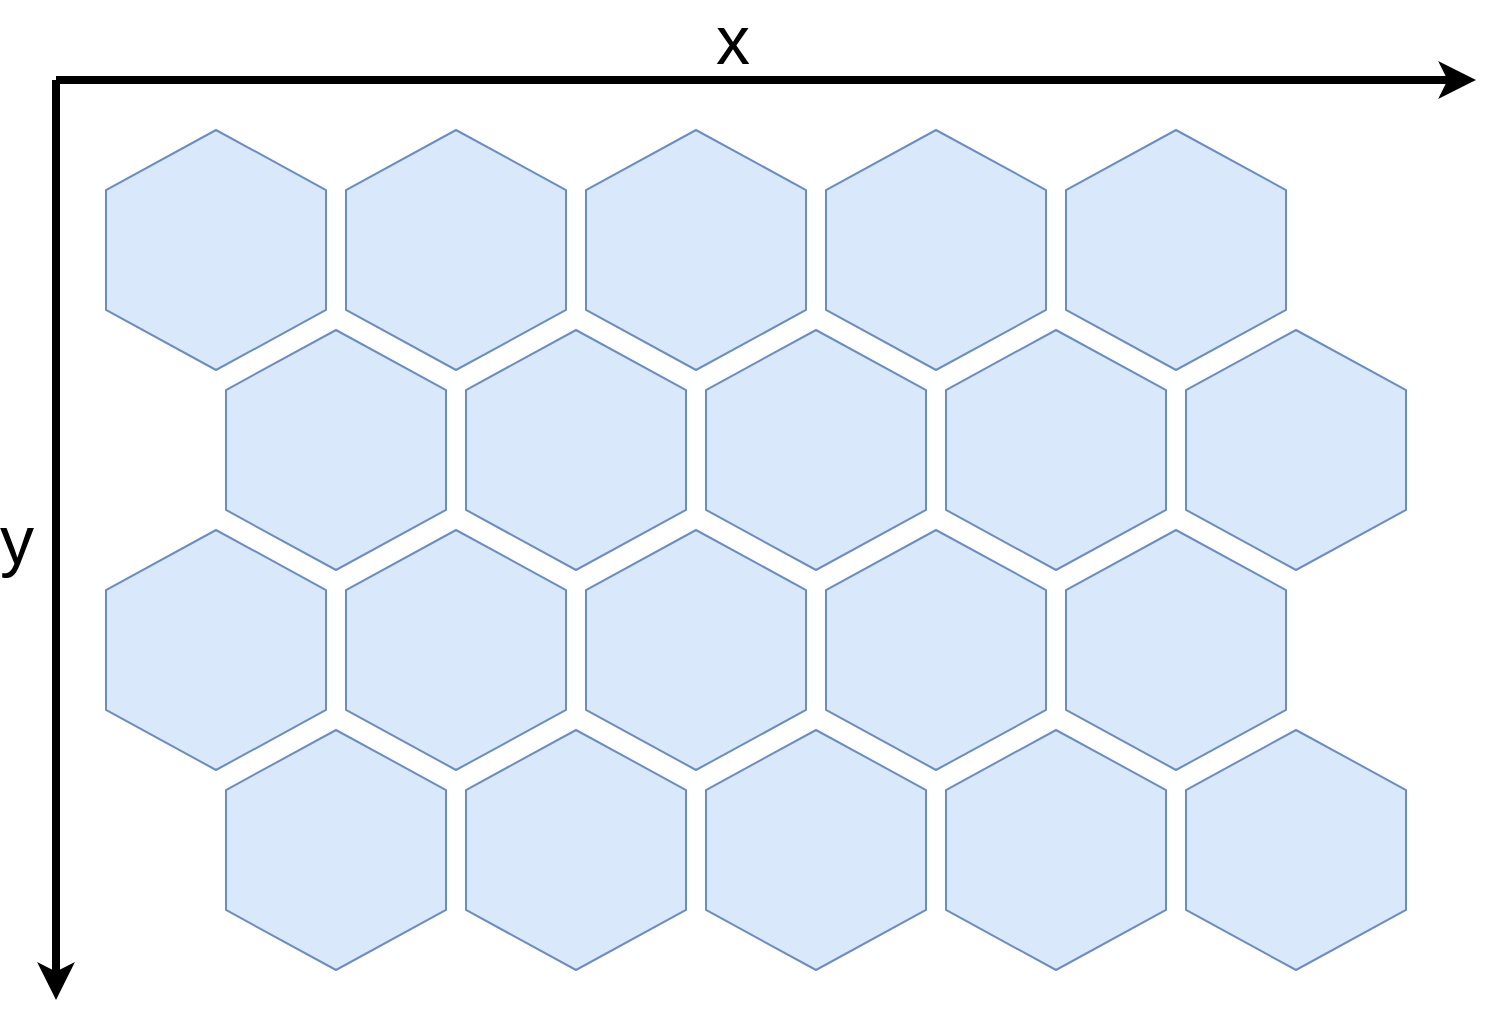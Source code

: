 <mxfile version="14.5.1" type="device"><diagram id="GP-WJVl9he3jkR-bPYZT" name="Seite-1"><mxGraphModel dx="1102" dy="927" grid="1" gridSize="10" guides="1" tooltips="1" connect="1" arrows="1" fold="1" page="1" pageScale="1" pageWidth="827" pageHeight="1169" math="0" shadow="0"><root><mxCell id="0"/><mxCell id="1" parent="0"/><mxCell id="L7-cAFyjCHAsfAEFXlx_-40" value="" style="shape=hexagon;perimeter=hexagonPerimeter2;whiteSpace=wrap;html=1;fixedSize=1;size=30;rotation=-90;fillColor=#dae8fc;strokeColor=#6c8ebf;" vertex="1" parent="1"><mxGeometry x="160" y="240" width="120" height="110" as="geometry"/></mxCell><mxCell id="L7-cAFyjCHAsfAEFXlx_-41" value="" style="shape=hexagon;perimeter=hexagonPerimeter2;whiteSpace=wrap;html=1;fixedSize=1;size=30;rotation=-90;fillColor=#dae8fc;strokeColor=#6c8ebf;" vertex="1" parent="1"><mxGeometry x="220" y="340" width="120" height="110" as="geometry"/></mxCell><mxCell id="L7-cAFyjCHAsfAEFXlx_-42" value="" style="shape=hexagon;perimeter=hexagonPerimeter2;whiteSpace=wrap;html=1;fixedSize=1;size=30;rotation=-90;fillColor=#dae8fc;strokeColor=#6c8ebf;" vertex="1" parent="1"><mxGeometry x="280" y="240" width="120" height="110" as="geometry"/></mxCell><mxCell id="L7-cAFyjCHAsfAEFXlx_-43" value="" style="shape=hexagon;perimeter=hexagonPerimeter2;whiteSpace=wrap;html=1;fixedSize=1;size=30;rotation=-90;fillColor=#dae8fc;strokeColor=#6c8ebf;" vertex="1" parent="1"><mxGeometry x="340" y="340" width="120" height="110" as="geometry"/></mxCell><mxCell id="L7-cAFyjCHAsfAEFXlx_-44" value="" style="shape=hexagon;perimeter=hexagonPerimeter2;whiteSpace=wrap;html=1;fixedSize=1;size=30;rotation=-90;fillColor=#dae8fc;strokeColor=#6c8ebf;" vertex="1" parent="1"><mxGeometry x="400" y="240" width="120" height="110" as="geometry"/></mxCell><mxCell id="L7-cAFyjCHAsfAEFXlx_-45" value="" style="shape=hexagon;perimeter=hexagonPerimeter2;whiteSpace=wrap;html=1;fixedSize=1;size=30;rotation=-90;fillColor=#dae8fc;strokeColor=#6c8ebf;" vertex="1" parent="1"><mxGeometry x="460" y="340" width="120" height="110" as="geometry"/></mxCell><mxCell id="L7-cAFyjCHAsfAEFXlx_-46" value="" style="shape=hexagon;perimeter=hexagonPerimeter2;whiteSpace=wrap;html=1;fixedSize=1;size=30;rotation=-90;fillColor=#dae8fc;strokeColor=#6c8ebf;" vertex="1" parent="1"><mxGeometry x="160" y="440" width="120" height="110" as="geometry"/></mxCell><mxCell id="L7-cAFyjCHAsfAEFXlx_-47" value="" style="shape=hexagon;perimeter=hexagonPerimeter2;whiteSpace=wrap;html=1;fixedSize=1;size=30;rotation=-90;fillColor=#dae8fc;strokeColor=#6c8ebf;" vertex="1" parent="1"><mxGeometry x="220" y="540" width="120" height="110" as="geometry"/></mxCell><mxCell id="L7-cAFyjCHAsfAEFXlx_-48" value="" style="shape=hexagon;perimeter=hexagonPerimeter2;whiteSpace=wrap;html=1;fixedSize=1;size=30;rotation=-90;fillColor=#dae8fc;strokeColor=#6c8ebf;" vertex="1" parent="1"><mxGeometry x="280" y="440" width="120" height="110" as="geometry"/></mxCell><mxCell id="L7-cAFyjCHAsfAEFXlx_-49" value="" style="shape=hexagon;perimeter=hexagonPerimeter2;whiteSpace=wrap;html=1;fixedSize=1;size=30;rotation=-90;fillColor=#dae8fc;strokeColor=#6c8ebf;" vertex="1" parent="1"><mxGeometry x="340" y="540" width="120" height="110" as="geometry"/></mxCell><mxCell id="L7-cAFyjCHAsfAEFXlx_-50" value="" style="shape=hexagon;perimeter=hexagonPerimeter2;whiteSpace=wrap;html=1;fixedSize=1;size=30;rotation=-90;fillColor=#dae8fc;strokeColor=#6c8ebf;" vertex="1" parent="1"><mxGeometry x="400" y="440" width="120" height="110" as="geometry"/></mxCell><mxCell id="L7-cAFyjCHAsfAEFXlx_-51" value="" style="shape=hexagon;perimeter=hexagonPerimeter2;whiteSpace=wrap;html=1;fixedSize=1;size=30;rotation=-90;fillColor=#dae8fc;strokeColor=#6c8ebf;" vertex="1" parent="1"><mxGeometry x="460" y="540" width="120" height="110" as="geometry"/></mxCell><mxCell id="L7-cAFyjCHAsfAEFXlx_-52" value="" style="endArrow=classic;html=1;strokeWidth=4;" edge="1" parent="1"><mxGeometry width="50" height="50" relative="1" as="geometry"><mxPoint x="140" y="210" as="sourcePoint"/><mxPoint x="850" y="210" as="targetPoint"/></mxGeometry></mxCell><mxCell id="L7-cAFyjCHAsfAEFXlx_-53" value="x" style="edgeLabel;html=1;align=center;verticalAlign=middle;resizable=0;points=[];fontSize=34;labelBackgroundColor=none;" vertex="1" connectable="0" parent="L7-cAFyjCHAsfAEFXlx_-52"><mxGeometry x="-0.14" y="4" relative="1" as="geometry"><mxPoint x="32" y="-16" as="offset"/></mxGeometry></mxCell><mxCell id="L7-cAFyjCHAsfAEFXlx_-54" value="" style="endArrow=classic;html=1;strokeWidth=4;" edge="1" parent="1"><mxGeometry width="50" height="50" relative="1" as="geometry"><mxPoint x="140" y="210" as="sourcePoint"/><mxPoint x="140" y="670" as="targetPoint"/></mxGeometry></mxCell><mxCell id="L7-cAFyjCHAsfAEFXlx_-55" value="y" style="edgeLabel;html=1;align=center;verticalAlign=middle;resizable=0;points=[];fontSize=34;" vertex="1" connectable="0" parent="L7-cAFyjCHAsfAEFXlx_-54"><mxGeometry x="-0.286" y="-2" relative="1" as="geometry"><mxPoint x="-18" y="66" as="offset"/></mxGeometry></mxCell><mxCell id="L7-cAFyjCHAsfAEFXlx_-56" value="" style="shape=hexagon;perimeter=hexagonPerimeter2;whiteSpace=wrap;html=1;fixedSize=1;size=30;rotation=-90;fillColor=#dae8fc;strokeColor=#6c8ebf;" vertex="1" parent="1"><mxGeometry x="520" y="240" width="120" height="110" as="geometry"/></mxCell><mxCell id="L7-cAFyjCHAsfAEFXlx_-57" value="" style="shape=hexagon;perimeter=hexagonPerimeter2;whiteSpace=wrap;html=1;fixedSize=1;size=30;rotation=-90;fillColor=#dae8fc;strokeColor=#6c8ebf;" vertex="1" parent="1"><mxGeometry x="580" y="340" width="120" height="110" as="geometry"/></mxCell><mxCell id="L7-cAFyjCHAsfAEFXlx_-58" value="" style="shape=hexagon;perimeter=hexagonPerimeter2;whiteSpace=wrap;html=1;fixedSize=1;size=30;rotation=-90;fillColor=#dae8fc;strokeColor=#6c8ebf;" vertex="1" parent="1"><mxGeometry x="520" y="440" width="120" height="110" as="geometry"/></mxCell><mxCell id="L7-cAFyjCHAsfAEFXlx_-59" value="" style="shape=hexagon;perimeter=hexagonPerimeter2;whiteSpace=wrap;html=1;fixedSize=1;size=30;rotation=-90;fillColor=#dae8fc;strokeColor=#6c8ebf;" vertex="1" parent="1"><mxGeometry x="580" y="540" width="120" height="110" as="geometry"/></mxCell><mxCell id="L7-cAFyjCHAsfAEFXlx_-60" value="" style="shape=hexagon;perimeter=hexagonPerimeter2;whiteSpace=wrap;html=1;fixedSize=1;size=30;rotation=-90;fillColor=#dae8fc;strokeColor=#6c8ebf;" vertex="1" parent="1"><mxGeometry x="640" y="240" width="120" height="110" as="geometry"/></mxCell><mxCell id="L7-cAFyjCHAsfAEFXlx_-61" value="" style="shape=hexagon;perimeter=hexagonPerimeter2;whiteSpace=wrap;html=1;fixedSize=1;size=30;rotation=-90;fillColor=#dae8fc;strokeColor=#6c8ebf;" vertex="1" parent="1"><mxGeometry x="700" y="340" width="120" height="110" as="geometry"/></mxCell><mxCell id="L7-cAFyjCHAsfAEFXlx_-62" value="" style="shape=hexagon;perimeter=hexagonPerimeter2;whiteSpace=wrap;html=1;fixedSize=1;size=30;rotation=-90;fillColor=#dae8fc;strokeColor=#6c8ebf;" vertex="1" parent="1"><mxGeometry x="640" y="440" width="120" height="110" as="geometry"/></mxCell><mxCell id="L7-cAFyjCHAsfAEFXlx_-63" value="" style="shape=hexagon;perimeter=hexagonPerimeter2;whiteSpace=wrap;html=1;fixedSize=1;size=30;rotation=-90;fillColor=#dae8fc;strokeColor=#6c8ebf;" vertex="1" parent="1"><mxGeometry x="700" y="540" width="120" height="110" as="geometry"/></mxCell></root></mxGraphModel></diagram></mxfile>
